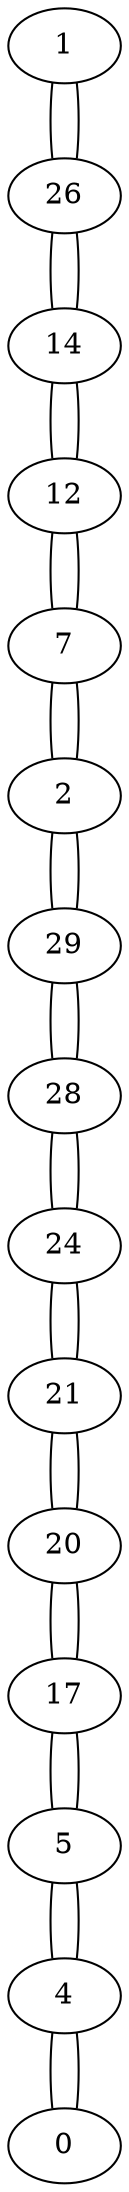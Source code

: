 graph {
	1 [label=1]
	1 -- 26
	26 [label=26]
	26 -- 1
	26 -- 14
	14 [label=14]
	14 -- 26
	14 -- 12
	12 [label=12]
	12 -- 14
	12 -- 7
	7 [label=7]
	7 -- 12
	7 -- 2
	2 [label=2]
	2 -- 7
	2 -- 29
	29 [label=29]
	29 -- 2
	29 -- 28
	28 [label=28]
	28 -- 29
	28 -- 24
	24 [label=24]
	24 -- 28
	24 -- 21
	21 [label=21]
	21 -- 24
	21 -- 20
	20 [label=20]
	20 -- 21
	20 -- 17
	17 [label=17]
	17 -- 20
	17 -- 5
	5 [label=5]
	5 -- 17
	5 -- 4
	4 [label=4]
	4 -- 5
	4 -- 0
	0 [label=0]
	0 -- 4
}
